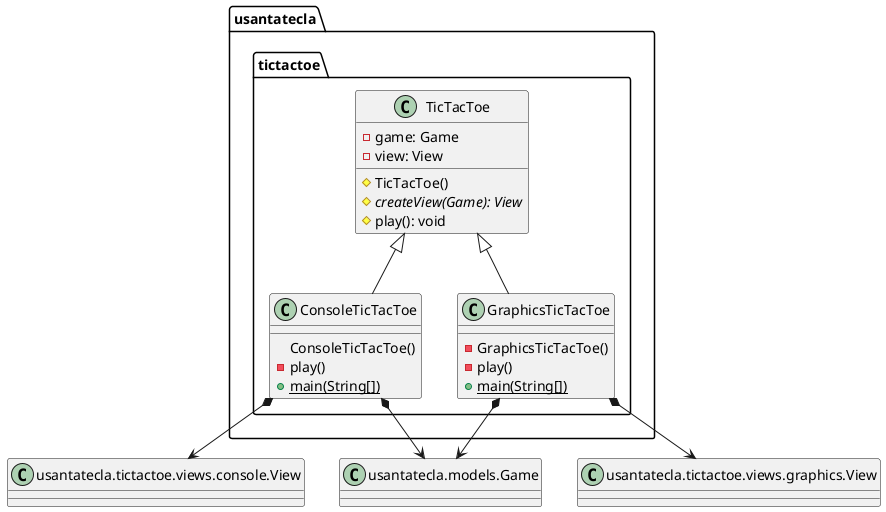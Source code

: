 @startuml tictactoe
class usantatecla.tictactoe.ConsoleTicTacToe {

	ConsoleTicTacToe()
	- play()
	+ {static} main(String[])

}

class usantatecla.tictactoe.GraphicsTicTacToe {

	- GraphicsTicTacToe()
	- play()
	+ {static} main(String[])

}

class  usantatecla.tictactoe.TicTacToe{
- game: Game
- view: View
# TicTacToe()
# {abstract} createView(Game): View
# play(): void
}

usantatecla.tictactoe.TicTacToe <|-down- usantatecla.tictactoe.ConsoleTicTacToe
usantatecla.tictactoe.TicTacToe <|-down- usantatecla.tictactoe.GraphicsTicTacToe

class Game as "usantatecla.models.Game"
class consoleView as "usantatecla.tictactoe.views.console.View"
class graphicsView as "usantatecla.tictactoe.views.graphics.View"

usantatecla.tictactoe.ConsoleTicTacToe *-down-> Game
usantatecla.tictactoe.GraphicsTicTacToe *-down-> Game
usantatecla.tictactoe.ConsoleTicTacToe *-down-> consoleView
usantatecla.tictactoe.GraphicsTicTacToe *-down-> graphicsView
@enduml

@startuml tictactoe.views
class usantatecla.tictactoe.views.ErrorView {

	+ {static} String[] MESSAGES

	+ ErrorView(Error)

}

enum usantatecla.tictactoe.views.Message {
    + TITTLE
	+ NUMBER_PLAYERS
	+ SEPARATOR
	+ VERTICAL_LINE_LEFT
	+ VERTICAL_LINE_CENTERED
	+ VERTICAL_LINE_RIGHT
	+ ENTER_COORDINATE_TO_PUT
	+ ENTER_COORDINATE_TO_REMOVE
	+ COORDINATE_TO_PUT
	+ COORDINATE_TO_REMOVE
	+ COORDINATE_TO_MOVE
	+ PLAYER_WIN
	+ RESUME
	- String message;

	- Message(String)
	+ String getMessage()
	+ write()
	+ writeln()
	+ String toString()

}

class usantatecla.tictactoe.views.View {

	+ View(Game)
	+ interact()
	# {abstract} start()
	# {abstract} play()
	# {abstract} boolean isNewGame()

}

class Game as "usantatecla.tictactoe.models.Game"
class Console as "usantatecla.utils.Console"
class Error as "usantatecla.tictactoe.models.Error"

usantatecla.tictactoe.views.ErrorView *--> Error
usantatecla.tictactoe.views.View *--> Game
usantatecla.tictactoe.views.Message ..> Console
@enduml

@startuml tictactoe.views.console
class usantatecla.tictactoe.views.console.CoordinateView {

    + Coordinate read(String)

}

usantatecla.tictactoe.views.console.CoordinateView ..> usantatecla.tictactoe.views.console.ErrorView

class Coordinate as "usantatecla.tictactoe.models.Coordinate"
class Error as "usantatecla.tictactoe.models.Error"
class Console as "usantatecla.utils.Console"

usantatecla.tictactoe.views.console.CoordinateView ..> Console
usantatecla.tictactoe.views.console.CoordinateView ..> Error
usantatecla.tictactoe.views.console.CoordinateView ..> Coordinate

class usantatecla.tictactoe.views.console.ErrorView {

	ErrorView(Error)
	writeln()

}

class ErrorView as "usantatecla.tictactoe.views.ErrorView"

ErrorView <|-- usantatecla.tictactoe.views.console.ErrorView
usantatecla.tictactoe.views.console.ErrorView ..> Console
usantatecla.tictactoe.views.console.ErrorView *--> Error

class usantatecla.tictactoe.views.console.GameView {

    GameView(Game)
	write()

}

class Game as "usantatecla.tictactoe.models.Game"
class Message as "usantatecla.tictactoe.views.Message"

usantatecla.tictactoe.views.console.GameView *--> Game
usantatecla.tictactoe.views.console.GameView ..> Coordinate
usantatecla.tictactoe.views.console.GameView ..> Message
usantatecla.tictactoe.views.console.GameView ..> usantatecla.tictactoe.views.console.TokenView

class usantatecla.tictactoe.views.console.SubView {

	SubView(Game)

}

usantatecla.tictactoe.views.console.SubView *--> Game

class usantatecla.tictactoe.views.console.PlayView {

    interact()
    - put()
    - move()

}

usantatecla.tictactoe.views.console.SubView <|-- usantatecla.tictactoe.views.console.PlayView
usantatecla.tictactoe.views.console.PlayView ..> Coordinate
usantatecla.tictactoe.views.console.PlayView ..> Message
usantatecla.tictactoe.views.console.PlayView ..> Error
usantatecla.tictactoe.views.console.PlayView ..> usantatecla.tictactoe.views.console.ErrorView
usantatecla.tictactoe.views.console.PlayView ..> usantatecla.tictactoe.views.console.CoordinateView
usantatecla.tictactoe.views.console.PlayView ..> usantatecla.tictactoe.views.console.GameView
usantatecla.tictactoe.views.console.PlayView ..> usantatecla.tictactoe.views.console.TokenView

class usantatecla.tictactoe.views.console.ResumeView {

	boolean interact()

}

class YesNoDialog as "usantatecla.utils.YesNoDialog"

usantatecla.tictactoe.views.console.SubView <|-- usantatecla.tictactoe.views.console.ResumeView
usantatecla.tictactoe.views.console.ResumeView ..> Message
usantatecla.tictactoe.views.console.ResumeView ..> YesNoDialog

class usantatecla.tictactoe.views.console.StartView {

	interact()

}

class LimitedIntDialog as "usantatecla.utils.LimitedIntDialog"

usantatecla.tictactoe.views.console.SubView <|-- usantatecla.tictactoe.views.console.StartView
usantatecla.tictactoe.views.console.StartView ..> Message
usantatecla.tictactoe.views.console.StartView ..> LimitedIntDialog
usantatecla.tictactoe.views.console.StartView ..> usantatecla.tictactoe.views.console.GameView

class usantatecla.tictactoe.views.console.TokenView {

	+ {static} char[] SYMBOLS

	TokenView(Token)
	write()

}

class Token as "usantatecla.tictactoe.models.Token"

usantatecla.tictactoe.views.console.TokenView *--> Token
usantatecla.tictactoe.views.console.TokenView ..> Console

class usantatecla.tictactoe.views.console.View {

	+ View(Game)

}

class View as "usantatecla.tictactoe.views.View"

View <|-- usantatecla.tictactoe.views.console.View
usantatecla.tictactoe.views.console.View *--> usantatecla.tictactoe.views.console.ResumeView
usantatecla.tictactoe.views.console.View *--> usantatecla.tictactoe.views.console.PlayView
usantatecla.tictactoe.views.console.View *--> usantatecla.tictactoe.views.console.StartView
@enduml

@startuml tictactoe.views.graphics
class tictactoe.views.graphics.ChoosePlayersView {

	- {static} String ACCEPT
	- String playersNumber

	ChoosePlayersView(final JRootPane rootPane)
	resetPlayersNumber()
	String getPlayersNumber()
	+ actionPerformed(final ActionEvent event)
	+ keyTyped(KeyEvent e)
	+ keyPressed(KeyEvent e)
	+ keyReleased(KeyEvent e)

}

class ActionEvent as "java.awt.event.ActionEvent"
class ActionListener as "java.awt.event.ActionListener"
class KeyEvent as "java.awt.event.KeyEvent"
class KeyListener as "java.awt.event.KeyListener"
class JButton as "javax.swing.JButton"
class JLabel as  "javax.swing.JLabel"
class JOptionPane as "javax.swing.JOptionPane"
class JPanel as "javax.swing.JPanel"
class JTextField as "javax.swing.JTextField"
class ErrorView as "tictactoe.views.ErrorView"
class Coordinate as "tictactoe.models.Coordinate"

JPanel <|-- tictactoe.views.graphics.ChoosePlayersView
ActionListener <|.. tictactoe.views.graphics.ChoosePlayersView
KeyListener <|.. tictactoe.views.graphics.ChoosePlayersView
tictactoe.views.graphics.ChoosePlayersView *--> JLabel
tictactoe.views.graphics.ChoosePlayersView *--> JTextField
tictactoe.views.graphics.ChoosePlayersView *--> JButton
tictactoe.views.graphics.ChoosePlayersView ..> tictactoe.views.graphics.Constraints
tictactoe.views.graphics.ChoosePlayersView ..> ErrorView
tictactoe.views.graphics.ChoosePlayersView ..> ActionEvent
tictactoe.views.graphics.ChoosePlayersView ..> KeyEvent

class tictactoe.views.graphics.Constraints {

	Constraints(int gridX, int gridY, int gridWidth, int gridHeight)

}

class GridBagConstraints as "java.awt.GridBagConstraints"

GridBagConstraints <|-- tictactoe.views.graphics.Constraints

class tictactoe.views.graphics.CoordinateMoveView extends tictactoe.views.graphics.CoordinateView {

    {static} String ENTER_COORDINATE_TO_REMOVE

    CoordinateMoveView()
    resetCoordinates()
    Coordinate[] getCoordinates()
    + actionPerformed(final ActionEvent event)

}

class JOptionPane as "javax.swing.JOptionPane"
class Error as "tictactoe.models.Error"
class ErrorView as "tictactoe.views.ErrorView"

tictactoe.views.graphics.CoordinateMoveView *--> "3" JLabel
tictactoe.views.graphics.CoordinateMoveView *--> "2" JTextField
tictactoe.views.graphics.CoordinateMoveView ..> ActionEvent
tictactoe.views.graphics.CoordinateMoveView ..> Error
tictactoe.views.graphics.CoordinateMoveView ..> ErrorView
tictactoe.views.graphics.CoordinateMoveView ..> JOptionPane
tictactoe.views.graphics.CoordinateMoveView *--> "2" Coordinate

class tictactoe.views.graphics.CoordinatePutView extends tictactoe.views.graphics.CoordinateView {

	CoordinatePutView()
	resetCoordinate()
	Coordinate getCoordinate()
	+ actionPerformed(final ActionEvent event)
	+ keyTyped(KeyEvent e)
	+ keyPressed(KeyEvent e)
	+ keyReleased(KeyEvent e)

}

class Coordinate as "tictactoe.models.Coordinate"

tictactoe.views.graphics.CoordinatePutView ..> ActionEvent
tictactoe.views.graphics.CoordinatePutView ..> KeyEvent
tictactoe.views.graphics.CoordinatePutView ..> ErrorView
tictactoe.views.graphics.CoordinatePutView *--> Coordinate

class tictactoe.views.graphics.CoordinateView extends JPanel implements ActionListener, KeyListener {

	# {static} String ENTER_COORDINATE_TO_PUT
	# {static} String ACCEPT

	CoordinateView()
	+ {abstract} actionPerformed(final ActionEvent event)
	+ keyTyped(KeyEvent e)
	+ keyPressed(KeyEvent e)
	+ keyReleased(KeyEvent e)
}

tictactoe.views.graphics.CoordinateView ..> ActionEvent
tictactoe.views.graphics.CoordinateView ..> KeyEvent
tictactoe.views.graphics.CoordinateView ..> "3" JLabel
tictactoe.views.graphics.CoordinateView ..> "2" JTextField
tictactoe.views.graphics.CoordinateView ..> JButton

class tictactoe.views.graphics.GameView extends JPanel {

    GameView(Game game)
    write()
    - printRowBoard(int row)
    - String getSquareBoardText(int row, int column)

}

class Game as "tictactoe.models.Game"
class Token as "tictactoe.models.Token"
class Message as "tictactoe.views.Message"
class TokenView as "tictactoe.views.console.TokenView"

tictactoe.views.graphics.GameView *--> Game
tictactoe.views.graphics.GameView ..> Coordinate
tictactoe.views.graphics.GameView ..> Token
tictactoe.views.graphics.GameView ..> Message
tictactoe.views.graphics.GameView ..> Token
tictactoe.views.graphics.GameView ..> TokenView

class tictactoe.views.graphics.PlayView extends JFrame {

	{static final} String ENTER_COORDINATE_TO_PUT
	{static final} String ENTER_COORDINATE_TO_REMOVE

	PlayView(Game game)
	interact()
	- put()
	- move()

}

tictactoe.views.graphics.PlayView ..> Coordinate
tictactoe.views.graphics.PlayView *--> Game
tictactoe.views.graphics.PlayView *--> tictactoe.views.graphics.GameView
tictactoe.views.graphics.PlayView *--> tictactoe.views.graphics.CoordinateMoveView
tictactoe.views.graphics.PlayView *--> tictactoe.views.graphics.CoordinatePutView
tictactoe.views.graphics.PlayView *--> ErrorView
tictactoe.views.graphics.PlayView *--> Message

class tictactoe.views.graphics.ResumeView {

	- boolean newGame;

	ResumeView()
	boolean isResumedGame()

}

tictactoe.views.graphics.ResumeView ..> JOptionPane
tictactoe.views.graphics.ResumeView ..> Message

class tictactoe.views.graphics.StartView extends JFrame {

    StartView(Game game)
    interact()

}

tictactoe.views.graphics.StartView *--> Game
tictactoe.views.graphics.StartView ..> Message
tictactoe.views.graphics.StartView ..> tictactoe.views.graphics.ChoosePlayersView
tictactoe.views.graphics.StartView ..> tictactoe.views.graphics.GameView

class tictactoe.views.graphics.View extends View {

	+ View(Game game)

}

class View as "tictactoe.views.View"

tictactoe.views.graphics.View *--> tictactoe.views.graphics.PlayView
tictactoe.views.graphics.View *--> tictactoe.views.graphics.StartView
tictactoe.views.graphics.View ..> tictactoe.views.graphics.ResumeView
@enduml

@startuml tictactoe.models
class  tictactoe.models.Board{
- Token[][] tokens
~ Board()
~ reset()
~ Token getToken(Coordinate)
~ boolean isCompleted()
~ put(Coordinate, Token)
~ move(Coordinate, Coordinate)
- remove(Coordinate)
~ boolean isOccupied(Coordinate, Token)
~ boolean isEmpty(Coordinate)
~ boolean isTicTacToe(Token)
- List<Coordinate> getCoordinates(Token)
}

class ClosedInterval as "tictactoe.utils.ClosedInterval"
class ConcreteCoordinate as "tictactoe.utils.ConcreteCoordinate"
class Direction as "tictactoe.utils.Direction"

tictactoe.models.Board *-down-> tictactoe.models.Coordinate
tictactoe.models.Board ..> tictactoe.models.Token
tictactoe.models.Board ..> tictactoe.models.Turn
tictactoe.models.Board ..> Direction

class  tictactoe.models.Coordinate{
- {static} Coordinate NULL_COORDINATE
+ {static} int DIMENSION
- {static} ClosedInterval LIMITS
+ Coordinate()
+ Coordinate(int, int)
+ boolean isNull()
+ Error isValid()
+ Direction getDirection(Coordinate)
- boolean inInverseDiagonal()
+ random()
+ boolean equals(Object)
}
ConcreteCoordinate <|-down- tictactoe.models.Coordinate
tictactoe.models.Coordinate ..> tictactoe.models.Error
tictactoe.models.Coordinate ..> Direction
tictactoe.models.Coordinate ..> ClosedInterval

enum  tictactoe.models.Error{
NOT_EMPTY
NOT_OWNER
SAME_COORDINATES
WRONG_COORDINATES
NULL_ERROR
+ boolean isNull()
}

class  tictactoe.models.Game{
- Board board
- Turn turn
+ Game()
+ setUsers(int)
+ boolean isBoardComplete()
+ boolean isUser()
+ Error put(Coordinate)
+ Error move(Coordinate, Coordinate)
+ next()
+ boolean isTicTacToe()
+ Token getToken(Coordinate)
+ Token getToken()
+ int getMaxPlayers()
+ reset()
}
tictactoe.models.Game *-down-> tictactoe.models.Board
tictactoe.models.Game *-down-> tictactoe.models.Turn
tictactoe.models.Game ..> tictactoe.models.Coordinate
tictactoe.models.Game ..> tictactoe.models.Error

class  tictactoe.models.Player{
- Token token
- Board board
~ Player(Token, Board)
~ Error put(Coordinate)
~ Error move(Coordinate, Coordinate)
~ Token getToken()
}
tictactoe.models.Player *-down-> tictactoe.models.Token
tictactoe.models.Player *-down-> tictactoe.models.Board
tictactoe.models.Player ..> tictactoe.models.Coordinate
tictactoe.models.Player ..> tictactoe.models.Error

enum  tictactoe.models.Token{
X
O
NULL
+ boolean isNull()
~ {static} Token get(int)
}

tictactoe.models.Token ..> ClosedInterval

class  tictactoe.models.Turn{
- {static} int NUM_PLAYERS
- Player[] players
- Board board
- int active
- int users
~ Turn(Board)
~ setUsers(int)
~ next()
~ boolean isUser()
~ Error put(Coordinate)
- Player getPlayer()
~ Error move(Coordinate, Coordinate)
~ Token getToken()
}

tictactoe.models.Turn *-down-> tictactoe.models.Player
tictactoe.models.Turn ..down-> tictactoe.models.Board
tictactoe.models.Turn ..down-> tictactoe.models.Token
tictactoe.models.Turn ..down-> tictactoe.models.Coordinate
tictactoe.models.Turn ..down-> tictactoe.models.Error

@enduml